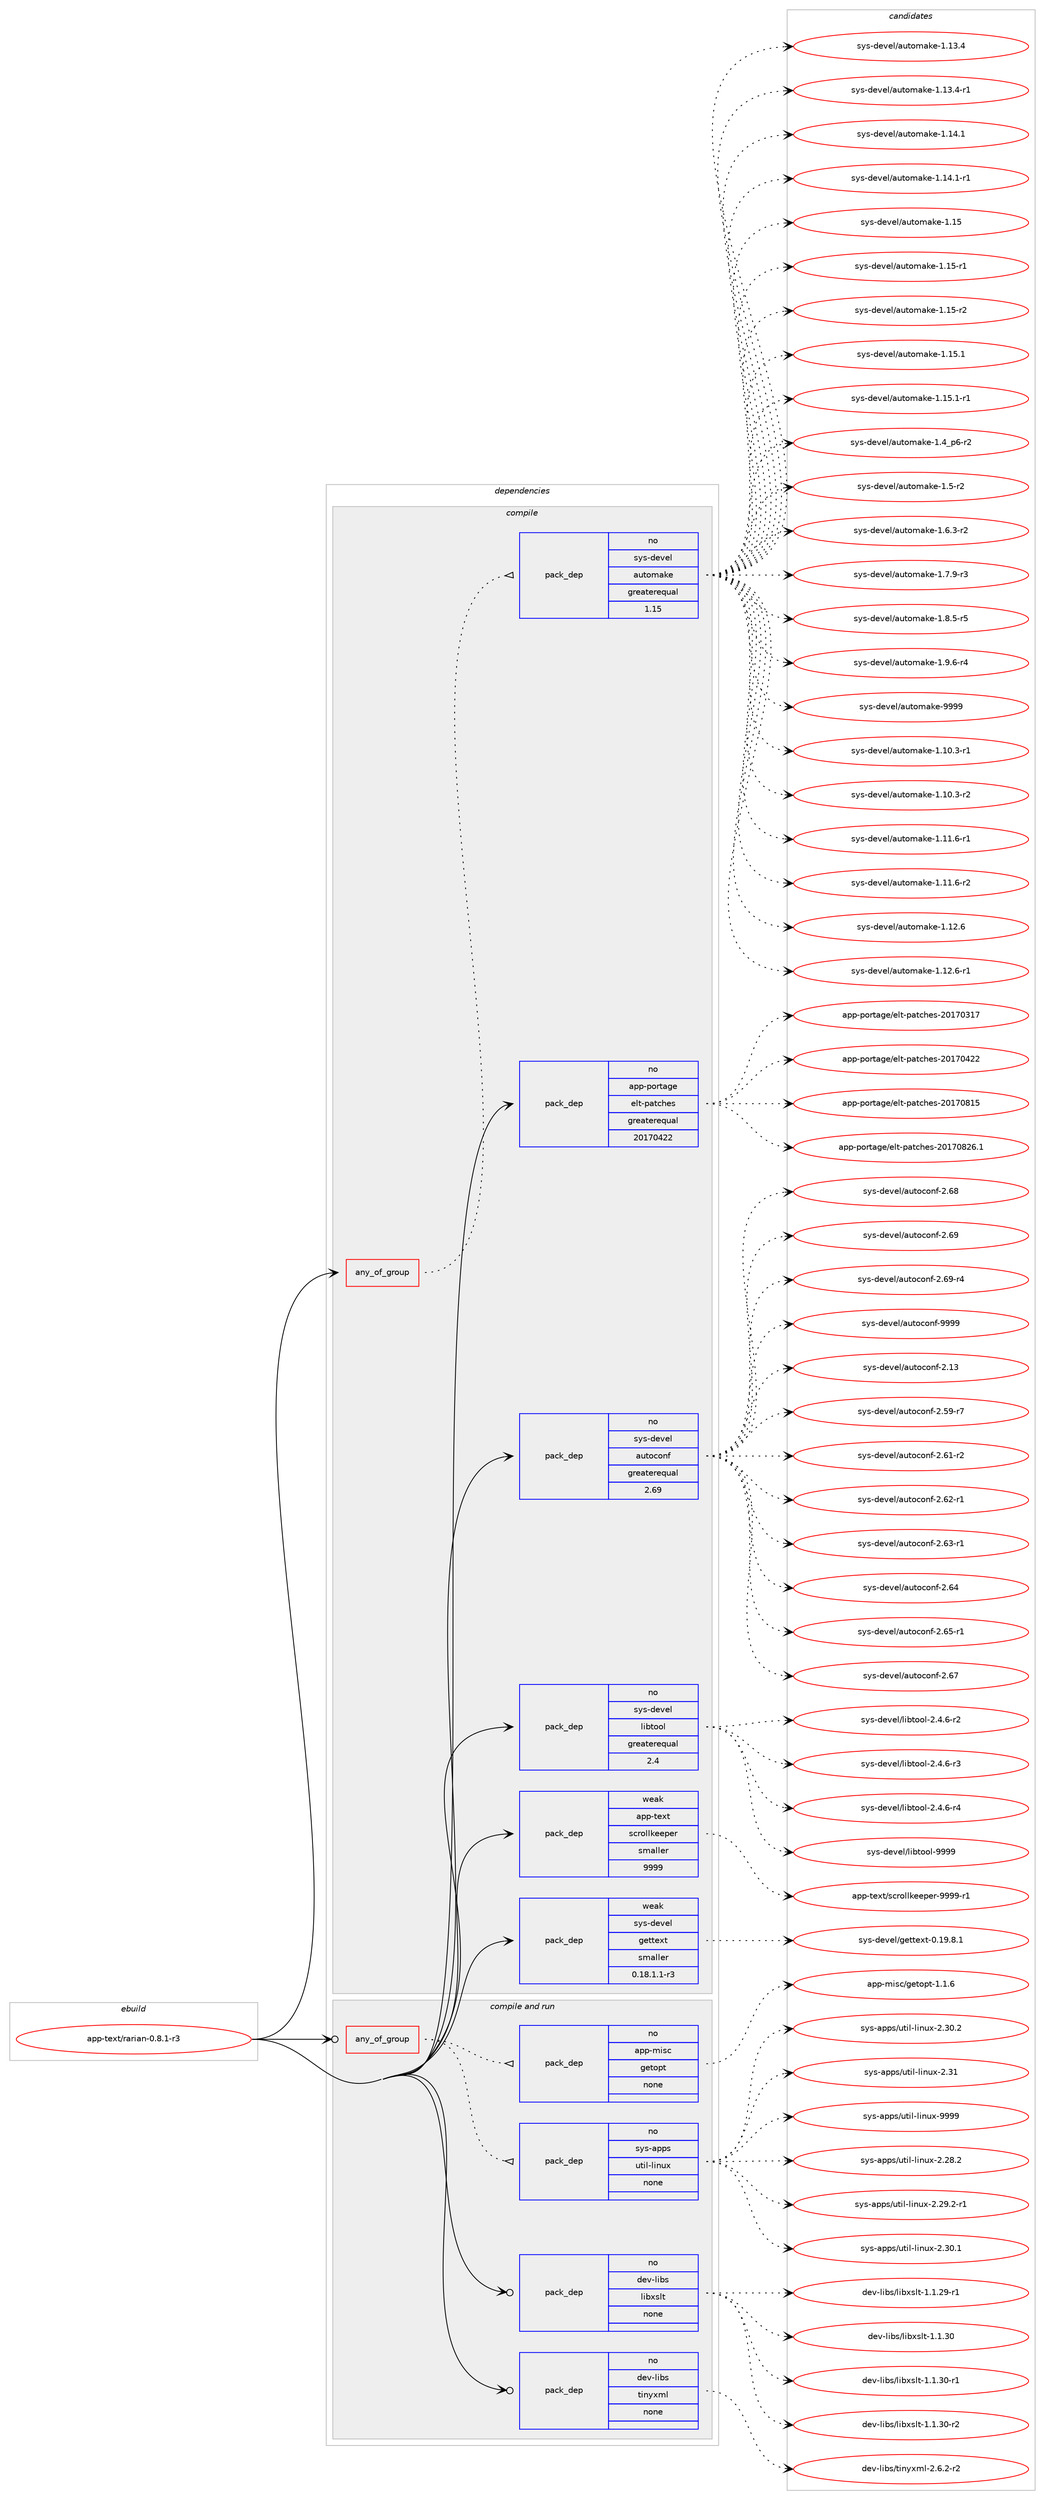 digraph prolog {

# *************
# Graph options
# *************

newrank=true;
concentrate=true;
compound=true;
graph [rankdir=LR,fontname=Helvetica,fontsize=10,ranksep=1.5];#, ranksep=2.5, nodesep=0.2];
edge  [arrowhead=vee];
node  [fontname=Helvetica,fontsize=10];

# **********
# The ebuild
# **********

subgraph cluster_leftcol {
color=gray;
rank=same;
label=<<i>ebuild</i>>;
id [label="app-text/rarian-0.8.1-r3", color=red, width=4, href="../app-text/rarian-0.8.1-r3.svg"];
}

# ****************
# The dependencies
# ****************

subgraph cluster_midcol {
color=gray;
label=<<i>dependencies</i>>;
subgraph cluster_compile {
fillcolor="#eeeeee";
style=filled;
label=<<i>compile</i>>;
subgraph any1091 {
dependency60110 [label=<<TABLE BORDER="0" CELLBORDER="1" CELLSPACING="0" CELLPADDING="4"><TR><TD CELLPADDING="10">any_of_group</TD></TR></TABLE>>, shape=none, color=red];subgraph pack43860 {
dependency60111 [label=<<TABLE BORDER="0" CELLBORDER="1" CELLSPACING="0" CELLPADDING="4" WIDTH="220"><TR><TD ROWSPAN="6" CELLPADDING="30">pack_dep</TD></TR><TR><TD WIDTH="110">no</TD></TR><TR><TD>sys-devel</TD></TR><TR><TD>automake</TD></TR><TR><TD>greaterequal</TD></TR><TR><TD>1.15</TD></TR></TABLE>>, shape=none, color=blue];
}
dependency60110:e -> dependency60111:w [weight=20,style="dotted",arrowhead="oinv"];
}
id:e -> dependency60110:w [weight=20,style="solid",arrowhead="vee"];
subgraph pack43861 {
dependency60112 [label=<<TABLE BORDER="0" CELLBORDER="1" CELLSPACING="0" CELLPADDING="4" WIDTH="220"><TR><TD ROWSPAN="6" CELLPADDING="30">pack_dep</TD></TR><TR><TD WIDTH="110">no</TD></TR><TR><TD>app-portage</TD></TR><TR><TD>elt-patches</TD></TR><TR><TD>greaterequal</TD></TR><TR><TD>20170422</TD></TR></TABLE>>, shape=none, color=blue];
}
id:e -> dependency60112:w [weight=20,style="solid",arrowhead="vee"];
subgraph pack43862 {
dependency60113 [label=<<TABLE BORDER="0" CELLBORDER="1" CELLSPACING="0" CELLPADDING="4" WIDTH="220"><TR><TD ROWSPAN="6" CELLPADDING="30">pack_dep</TD></TR><TR><TD WIDTH="110">no</TD></TR><TR><TD>sys-devel</TD></TR><TR><TD>autoconf</TD></TR><TR><TD>greaterequal</TD></TR><TR><TD>2.69</TD></TR></TABLE>>, shape=none, color=blue];
}
id:e -> dependency60113:w [weight=20,style="solid",arrowhead="vee"];
subgraph pack43863 {
dependency60114 [label=<<TABLE BORDER="0" CELLBORDER="1" CELLSPACING="0" CELLPADDING="4" WIDTH="220"><TR><TD ROWSPAN="6" CELLPADDING="30">pack_dep</TD></TR><TR><TD WIDTH="110">no</TD></TR><TR><TD>sys-devel</TD></TR><TR><TD>libtool</TD></TR><TR><TD>greaterequal</TD></TR><TR><TD>2.4</TD></TR></TABLE>>, shape=none, color=blue];
}
id:e -> dependency60114:w [weight=20,style="solid",arrowhead="vee"];
subgraph pack43864 {
dependency60115 [label=<<TABLE BORDER="0" CELLBORDER="1" CELLSPACING="0" CELLPADDING="4" WIDTH="220"><TR><TD ROWSPAN="6" CELLPADDING="30">pack_dep</TD></TR><TR><TD WIDTH="110">weak</TD></TR><TR><TD>app-text</TD></TR><TR><TD>scrollkeeper</TD></TR><TR><TD>smaller</TD></TR><TR><TD>9999</TD></TR></TABLE>>, shape=none, color=blue];
}
id:e -> dependency60115:w [weight=20,style="solid",arrowhead="vee"];
subgraph pack43865 {
dependency60116 [label=<<TABLE BORDER="0" CELLBORDER="1" CELLSPACING="0" CELLPADDING="4" WIDTH="220"><TR><TD ROWSPAN="6" CELLPADDING="30">pack_dep</TD></TR><TR><TD WIDTH="110">weak</TD></TR><TR><TD>sys-devel</TD></TR><TR><TD>gettext</TD></TR><TR><TD>smaller</TD></TR><TR><TD>0.18.1.1-r3</TD></TR></TABLE>>, shape=none, color=blue];
}
id:e -> dependency60116:w [weight=20,style="solid",arrowhead="vee"];
}
subgraph cluster_compileandrun {
fillcolor="#eeeeee";
style=filled;
label=<<i>compile and run</i>>;
subgraph any1092 {
dependency60117 [label=<<TABLE BORDER="0" CELLBORDER="1" CELLSPACING="0" CELLPADDING="4"><TR><TD CELLPADDING="10">any_of_group</TD></TR></TABLE>>, shape=none, color=red];subgraph pack43866 {
dependency60118 [label=<<TABLE BORDER="0" CELLBORDER="1" CELLSPACING="0" CELLPADDING="4" WIDTH="220"><TR><TD ROWSPAN="6" CELLPADDING="30">pack_dep</TD></TR><TR><TD WIDTH="110">no</TD></TR><TR><TD>sys-apps</TD></TR><TR><TD>util-linux</TD></TR><TR><TD>none</TD></TR><TR><TD></TD></TR></TABLE>>, shape=none, color=blue];
}
dependency60117:e -> dependency60118:w [weight=20,style="dotted",arrowhead="oinv"];
subgraph pack43867 {
dependency60119 [label=<<TABLE BORDER="0" CELLBORDER="1" CELLSPACING="0" CELLPADDING="4" WIDTH="220"><TR><TD ROWSPAN="6" CELLPADDING="30">pack_dep</TD></TR><TR><TD WIDTH="110">no</TD></TR><TR><TD>app-misc</TD></TR><TR><TD>getopt</TD></TR><TR><TD>none</TD></TR><TR><TD></TD></TR></TABLE>>, shape=none, color=blue];
}
dependency60117:e -> dependency60119:w [weight=20,style="dotted",arrowhead="oinv"];
}
id:e -> dependency60117:w [weight=20,style="solid",arrowhead="odotvee"];
subgraph pack43868 {
dependency60120 [label=<<TABLE BORDER="0" CELLBORDER="1" CELLSPACING="0" CELLPADDING="4" WIDTH="220"><TR><TD ROWSPAN="6" CELLPADDING="30">pack_dep</TD></TR><TR><TD WIDTH="110">no</TD></TR><TR><TD>dev-libs</TD></TR><TR><TD>libxslt</TD></TR><TR><TD>none</TD></TR><TR><TD></TD></TR></TABLE>>, shape=none, color=blue];
}
id:e -> dependency60120:w [weight=20,style="solid",arrowhead="odotvee"];
subgraph pack43869 {
dependency60121 [label=<<TABLE BORDER="0" CELLBORDER="1" CELLSPACING="0" CELLPADDING="4" WIDTH="220"><TR><TD ROWSPAN="6" CELLPADDING="30">pack_dep</TD></TR><TR><TD WIDTH="110">no</TD></TR><TR><TD>dev-libs</TD></TR><TR><TD>tinyxml</TD></TR><TR><TD>none</TD></TR><TR><TD></TD></TR></TABLE>>, shape=none, color=blue];
}
id:e -> dependency60121:w [weight=20,style="solid",arrowhead="odotvee"];
}
subgraph cluster_run {
fillcolor="#eeeeee";
style=filled;
label=<<i>run</i>>;
}
}

# **************
# The candidates
# **************

subgraph cluster_choices {
rank=same;
color=gray;
label=<<i>candidates</i>>;

subgraph choice43860 {
color=black;
nodesep=1;
choice11512111545100101118101108479711711611110997107101454946494846514511449 [label="sys-devel/automake-1.10.3-r1", color=red, width=4,href="../sys-devel/automake-1.10.3-r1.svg"];
choice11512111545100101118101108479711711611110997107101454946494846514511450 [label="sys-devel/automake-1.10.3-r2", color=red, width=4,href="../sys-devel/automake-1.10.3-r2.svg"];
choice11512111545100101118101108479711711611110997107101454946494946544511449 [label="sys-devel/automake-1.11.6-r1", color=red, width=4,href="../sys-devel/automake-1.11.6-r1.svg"];
choice11512111545100101118101108479711711611110997107101454946494946544511450 [label="sys-devel/automake-1.11.6-r2", color=red, width=4,href="../sys-devel/automake-1.11.6-r2.svg"];
choice1151211154510010111810110847971171161111099710710145494649504654 [label="sys-devel/automake-1.12.6", color=red, width=4,href="../sys-devel/automake-1.12.6.svg"];
choice11512111545100101118101108479711711611110997107101454946495046544511449 [label="sys-devel/automake-1.12.6-r1", color=red, width=4,href="../sys-devel/automake-1.12.6-r1.svg"];
choice1151211154510010111810110847971171161111099710710145494649514652 [label="sys-devel/automake-1.13.4", color=red, width=4,href="../sys-devel/automake-1.13.4.svg"];
choice11512111545100101118101108479711711611110997107101454946495146524511449 [label="sys-devel/automake-1.13.4-r1", color=red, width=4,href="../sys-devel/automake-1.13.4-r1.svg"];
choice1151211154510010111810110847971171161111099710710145494649524649 [label="sys-devel/automake-1.14.1", color=red, width=4,href="../sys-devel/automake-1.14.1.svg"];
choice11512111545100101118101108479711711611110997107101454946495246494511449 [label="sys-devel/automake-1.14.1-r1", color=red, width=4,href="../sys-devel/automake-1.14.1-r1.svg"];
choice115121115451001011181011084797117116111109971071014549464953 [label="sys-devel/automake-1.15", color=red, width=4,href="../sys-devel/automake-1.15.svg"];
choice1151211154510010111810110847971171161111099710710145494649534511449 [label="sys-devel/automake-1.15-r1", color=red, width=4,href="../sys-devel/automake-1.15-r1.svg"];
choice1151211154510010111810110847971171161111099710710145494649534511450 [label="sys-devel/automake-1.15-r2", color=red, width=4,href="../sys-devel/automake-1.15-r2.svg"];
choice1151211154510010111810110847971171161111099710710145494649534649 [label="sys-devel/automake-1.15.1", color=red, width=4,href="../sys-devel/automake-1.15.1.svg"];
choice11512111545100101118101108479711711611110997107101454946495346494511449 [label="sys-devel/automake-1.15.1-r1", color=red, width=4,href="../sys-devel/automake-1.15.1-r1.svg"];
choice115121115451001011181011084797117116111109971071014549465295112544511450 [label="sys-devel/automake-1.4_p6-r2", color=red, width=4,href="../sys-devel/automake-1.4_p6-r2.svg"];
choice11512111545100101118101108479711711611110997107101454946534511450 [label="sys-devel/automake-1.5-r2", color=red, width=4,href="../sys-devel/automake-1.5-r2.svg"];
choice115121115451001011181011084797117116111109971071014549465446514511450 [label="sys-devel/automake-1.6.3-r2", color=red, width=4,href="../sys-devel/automake-1.6.3-r2.svg"];
choice115121115451001011181011084797117116111109971071014549465546574511451 [label="sys-devel/automake-1.7.9-r3", color=red, width=4,href="../sys-devel/automake-1.7.9-r3.svg"];
choice115121115451001011181011084797117116111109971071014549465646534511453 [label="sys-devel/automake-1.8.5-r5", color=red, width=4,href="../sys-devel/automake-1.8.5-r5.svg"];
choice115121115451001011181011084797117116111109971071014549465746544511452 [label="sys-devel/automake-1.9.6-r4", color=red, width=4,href="../sys-devel/automake-1.9.6-r4.svg"];
choice115121115451001011181011084797117116111109971071014557575757 [label="sys-devel/automake-9999", color=red, width=4,href="../sys-devel/automake-9999.svg"];
dependency60111:e -> choice11512111545100101118101108479711711611110997107101454946494846514511449:w [style=dotted,weight="100"];
dependency60111:e -> choice11512111545100101118101108479711711611110997107101454946494846514511450:w [style=dotted,weight="100"];
dependency60111:e -> choice11512111545100101118101108479711711611110997107101454946494946544511449:w [style=dotted,weight="100"];
dependency60111:e -> choice11512111545100101118101108479711711611110997107101454946494946544511450:w [style=dotted,weight="100"];
dependency60111:e -> choice1151211154510010111810110847971171161111099710710145494649504654:w [style=dotted,weight="100"];
dependency60111:e -> choice11512111545100101118101108479711711611110997107101454946495046544511449:w [style=dotted,weight="100"];
dependency60111:e -> choice1151211154510010111810110847971171161111099710710145494649514652:w [style=dotted,weight="100"];
dependency60111:e -> choice11512111545100101118101108479711711611110997107101454946495146524511449:w [style=dotted,weight="100"];
dependency60111:e -> choice1151211154510010111810110847971171161111099710710145494649524649:w [style=dotted,weight="100"];
dependency60111:e -> choice11512111545100101118101108479711711611110997107101454946495246494511449:w [style=dotted,weight="100"];
dependency60111:e -> choice115121115451001011181011084797117116111109971071014549464953:w [style=dotted,weight="100"];
dependency60111:e -> choice1151211154510010111810110847971171161111099710710145494649534511449:w [style=dotted,weight="100"];
dependency60111:e -> choice1151211154510010111810110847971171161111099710710145494649534511450:w [style=dotted,weight="100"];
dependency60111:e -> choice1151211154510010111810110847971171161111099710710145494649534649:w [style=dotted,weight="100"];
dependency60111:e -> choice11512111545100101118101108479711711611110997107101454946495346494511449:w [style=dotted,weight="100"];
dependency60111:e -> choice115121115451001011181011084797117116111109971071014549465295112544511450:w [style=dotted,weight="100"];
dependency60111:e -> choice11512111545100101118101108479711711611110997107101454946534511450:w [style=dotted,weight="100"];
dependency60111:e -> choice115121115451001011181011084797117116111109971071014549465446514511450:w [style=dotted,weight="100"];
dependency60111:e -> choice115121115451001011181011084797117116111109971071014549465546574511451:w [style=dotted,weight="100"];
dependency60111:e -> choice115121115451001011181011084797117116111109971071014549465646534511453:w [style=dotted,weight="100"];
dependency60111:e -> choice115121115451001011181011084797117116111109971071014549465746544511452:w [style=dotted,weight="100"];
dependency60111:e -> choice115121115451001011181011084797117116111109971071014557575757:w [style=dotted,weight="100"];
}
subgraph choice43861 {
color=black;
nodesep=1;
choice97112112451121111141169710310147101108116451129711699104101115455048495548514955 [label="app-portage/elt-patches-20170317", color=red, width=4,href="../app-portage/elt-patches-20170317.svg"];
choice97112112451121111141169710310147101108116451129711699104101115455048495548525050 [label="app-portage/elt-patches-20170422", color=red, width=4,href="../app-portage/elt-patches-20170422.svg"];
choice97112112451121111141169710310147101108116451129711699104101115455048495548564953 [label="app-portage/elt-patches-20170815", color=red, width=4,href="../app-portage/elt-patches-20170815.svg"];
choice971121124511211111411697103101471011081164511297116991041011154550484955485650544649 [label="app-portage/elt-patches-20170826.1", color=red, width=4,href="../app-portage/elt-patches-20170826.1.svg"];
dependency60112:e -> choice97112112451121111141169710310147101108116451129711699104101115455048495548514955:w [style=dotted,weight="100"];
dependency60112:e -> choice97112112451121111141169710310147101108116451129711699104101115455048495548525050:w [style=dotted,weight="100"];
dependency60112:e -> choice97112112451121111141169710310147101108116451129711699104101115455048495548564953:w [style=dotted,weight="100"];
dependency60112:e -> choice971121124511211111411697103101471011081164511297116991041011154550484955485650544649:w [style=dotted,weight="100"];
}
subgraph choice43862 {
color=black;
nodesep=1;
choice115121115451001011181011084797117116111991111101024550464951 [label="sys-devel/autoconf-2.13", color=red, width=4,href="../sys-devel/autoconf-2.13.svg"];
choice1151211154510010111810110847971171161119911111010245504653574511455 [label="sys-devel/autoconf-2.59-r7", color=red, width=4,href="../sys-devel/autoconf-2.59-r7.svg"];
choice1151211154510010111810110847971171161119911111010245504654494511450 [label="sys-devel/autoconf-2.61-r2", color=red, width=4,href="../sys-devel/autoconf-2.61-r2.svg"];
choice1151211154510010111810110847971171161119911111010245504654504511449 [label="sys-devel/autoconf-2.62-r1", color=red, width=4,href="../sys-devel/autoconf-2.62-r1.svg"];
choice1151211154510010111810110847971171161119911111010245504654514511449 [label="sys-devel/autoconf-2.63-r1", color=red, width=4,href="../sys-devel/autoconf-2.63-r1.svg"];
choice115121115451001011181011084797117116111991111101024550465452 [label="sys-devel/autoconf-2.64", color=red, width=4,href="../sys-devel/autoconf-2.64.svg"];
choice1151211154510010111810110847971171161119911111010245504654534511449 [label="sys-devel/autoconf-2.65-r1", color=red, width=4,href="../sys-devel/autoconf-2.65-r1.svg"];
choice115121115451001011181011084797117116111991111101024550465455 [label="sys-devel/autoconf-2.67", color=red, width=4,href="../sys-devel/autoconf-2.67.svg"];
choice115121115451001011181011084797117116111991111101024550465456 [label="sys-devel/autoconf-2.68", color=red, width=4,href="../sys-devel/autoconf-2.68.svg"];
choice115121115451001011181011084797117116111991111101024550465457 [label="sys-devel/autoconf-2.69", color=red, width=4,href="../sys-devel/autoconf-2.69.svg"];
choice1151211154510010111810110847971171161119911111010245504654574511452 [label="sys-devel/autoconf-2.69-r4", color=red, width=4,href="../sys-devel/autoconf-2.69-r4.svg"];
choice115121115451001011181011084797117116111991111101024557575757 [label="sys-devel/autoconf-9999", color=red, width=4,href="../sys-devel/autoconf-9999.svg"];
dependency60113:e -> choice115121115451001011181011084797117116111991111101024550464951:w [style=dotted,weight="100"];
dependency60113:e -> choice1151211154510010111810110847971171161119911111010245504653574511455:w [style=dotted,weight="100"];
dependency60113:e -> choice1151211154510010111810110847971171161119911111010245504654494511450:w [style=dotted,weight="100"];
dependency60113:e -> choice1151211154510010111810110847971171161119911111010245504654504511449:w [style=dotted,weight="100"];
dependency60113:e -> choice1151211154510010111810110847971171161119911111010245504654514511449:w [style=dotted,weight="100"];
dependency60113:e -> choice115121115451001011181011084797117116111991111101024550465452:w [style=dotted,weight="100"];
dependency60113:e -> choice1151211154510010111810110847971171161119911111010245504654534511449:w [style=dotted,weight="100"];
dependency60113:e -> choice115121115451001011181011084797117116111991111101024550465455:w [style=dotted,weight="100"];
dependency60113:e -> choice115121115451001011181011084797117116111991111101024550465456:w [style=dotted,weight="100"];
dependency60113:e -> choice115121115451001011181011084797117116111991111101024550465457:w [style=dotted,weight="100"];
dependency60113:e -> choice1151211154510010111810110847971171161119911111010245504654574511452:w [style=dotted,weight="100"];
dependency60113:e -> choice115121115451001011181011084797117116111991111101024557575757:w [style=dotted,weight="100"];
}
subgraph choice43863 {
color=black;
nodesep=1;
choice1151211154510010111810110847108105981161111111084550465246544511450 [label="sys-devel/libtool-2.4.6-r2", color=red, width=4,href="../sys-devel/libtool-2.4.6-r2.svg"];
choice1151211154510010111810110847108105981161111111084550465246544511451 [label="sys-devel/libtool-2.4.6-r3", color=red, width=4,href="../sys-devel/libtool-2.4.6-r3.svg"];
choice1151211154510010111810110847108105981161111111084550465246544511452 [label="sys-devel/libtool-2.4.6-r4", color=red, width=4,href="../sys-devel/libtool-2.4.6-r4.svg"];
choice1151211154510010111810110847108105981161111111084557575757 [label="sys-devel/libtool-9999", color=red, width=4,href="../sys-devel/libtool-9999.svg"];
dependency60114:e -> choice1151211154510010111810110847108105981161111111084550465246544511450:w [style=dotted,weight="100"];
dependency60114:e -> choice1151211154510010111810110847108105981161111111084550465246544511451:w [style=dotted,weight="100"];
dependency60114:e -> choice1151211154510010111810110847108105981161111111084550465246544511452:w [style=dotted,weight="100"];
dependency60114:e -> choice1151211154510010111810110847108105981161111111084557575757:w [style=dotted,weight="100"];
}
subgraph choice43864 {
color=black;
nodesep=1;
choice9711211245116101120116471159911411110810810710110111210111445575757574511449 [label="app-text/scrollkeeper-9999-r1", color=red, width=4,href="../app-text/scrollkeeper-9999-r1.svg"];
dependency60115:e -> choice9711211245116101120116471159911411110810810710110111210111445575757574511449:w [style=dotted,weight="100"];
}
subgraph choice43865 {
color=black;
nodesep=1;
choice1151211154510010111810110847103101116116101120116454846495746564649 [label="sys-devel/gettext-0.19.8.1", color=red, width=4,href="../sys-devel/gettext-0.19.8.1.svg"];
dependency60116:e -> choice1151211154510010111810110847103101116116101120116454846495746564649:w [style=dotted,weight="100"];
}
subgraph choice43866 {
color=black;
nodesep=1;
choice1151211154597112112115471171161051084510810511011712045504650564650 [label="sys-apps/util-linux-2.28.2", color=red, width=4,href="../sys-apps/util-linux-2.28.2.svg"];
choice11512111545971121121154711711610510845108105110117120455046505746504511449 [label="sys-apps/util-linux-2.29.2-r1", color=red, width=4,href="../sys-apps/util-linux-2.29.2-r1.svg"];
choice1151211154597112112115471171161051084510810511011712045504651484649 [label="sys-apps/util-linux-2.30.1", color=red, width=4,href="../sys-apps/util-linux-2.30.1.svg"];
choice1151211154597112112115471171161051084510810511011712045504651484650 [label="sys-apps/util-linux-2.30.2", color=red, width=4,href="../sys-apps/util-linux-2.30.2.svg"];
choice115121115459711211211547117116105108451081051101171204550465149 [label="sys-apps/util-linux-2.31", color=red, width=4,href="../sys-apps/util-linux-2.31.svg"];
choice115121115459711211211547117116105108451081051101171204557575757 [label="sys-apps/util-linux-9999", color=red, width=4,href="../sys-apps/util-linux-9999.svg"];
dependency60118:e -> choice1151211154597112112115471171161051084510810511011712045504650564650:w [style=dotted,weight="100"];
dependency60118:e -> choice11512111545971121121154711711610510845108105110117120455046505746504511449:w [style=dotted,weight="100"];
dependency60118:e -> choice1151211154597112112115471171161051084510810511011712045504651484649:w [style=dotted,weight="100"];
dependency60118:e -> choice1151211154597112112115471171161051084510810511011712045504651484650:w [style=dotted,weight="100"];
dependency60118:e -> choice115121115459711211211547117116105108451081051101171204550465149:w [style=dotted,weight="100"];
dependency60118:e -> choice115121115459711211211547117116105108451081051101171204557575757:w [style=dotted,weight="100"];
}
subgraph choice43867 {
color=black;
nodesep=1;
choice97112112451091051159947103101116111112116454946494654 [label="app-misc/getopt-1.1.6", color=red, width=4,href="../app-misc/getopt-1.1.6.svg"];
dependency60119:e -> choice97112112451091051159947103101116111112116454946494654:w [style=dotted,weight="100"];
}
subgraph choice43868 {
color=black;
nodesep=1;
choice10010111845108105981154710810598120115108116454946494650574511449 [label="dev-libs/libxslt-1.1.29-r1", color=red, width=4,href="../dev-libs/libxslt-1.1.29-r1.svg"];
choice1001011184510810598115471081059812011510811645494649465148 [label="dev-libs/libxslt-1.1.30", color=red, width=4,href="../dev-libs/libxslt-1.1.30.svg"];
choice10010111845108105981154710810598120115108116454946494651484511449 [label="dev-libs/libxslt-1.1.30-r1", color=red, width=4,href="../dev-libs/libxslt-1.1.30-r1.svg"];
choice10010111845108105981154710810598120115108116454946494651484511450 [label="dev-libs/libxslt-1.1.30-r2", color=red, width=4,href="../dev-libs/libxslt-1.1.30-r2.svg"];
dependency60120:e -> choice10010111845108105981154710810598120115108116454946494650574511449:w [style=dotted,weight="100"];
dependency60120:e -> choice1001011184510810598115471081059812011510811645494649465148:w [style=dotted,weight="100"];
dependency60120:e -> choice10010111845108105981154710810598120115108116454946494651484511449:w [style=dotted,weight="100"];
dependency60120:e -> choice10010111845108105981154710810598120115108116454946494651484511450:w [style=dotted,weight="100"];
}
subgraph choice43869 {
color=black;
nodesep=1;
choice1001011184510810598115471161051101211201091084550465446504511450 [label="dev-libs/tinyxml-2.6.2-r2", color=red, width=4,href="../dev-libs/tinyxml-2.6.2-r2.svg"];
dependency60121:e -> choice1001011184510810598115471161051101211201091084550465446504511450:w [style=dotted,weight="100"];
}
}

}
